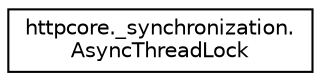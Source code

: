 digraph "Graphical Class Hierarchy"
{
 // LATEX_PDF_SIZE
  edge [fontname="Helvetica",fontsize="10",labelfontname="Helvetica",labelfontsize="10"];
  node [fontname="Helvetica",fontsize="10",shape=record];
  rankdir="LR";
  Node0 [label="httpcore._synchronization.\lAsyncThreadLock",height=0.2,width=0.4,color="black", fillcolor="white", style="filled",URL="$classhttpcore_1_1__synchronization_1_1AsyncThreadLock.html",tooltip=" "];
}

